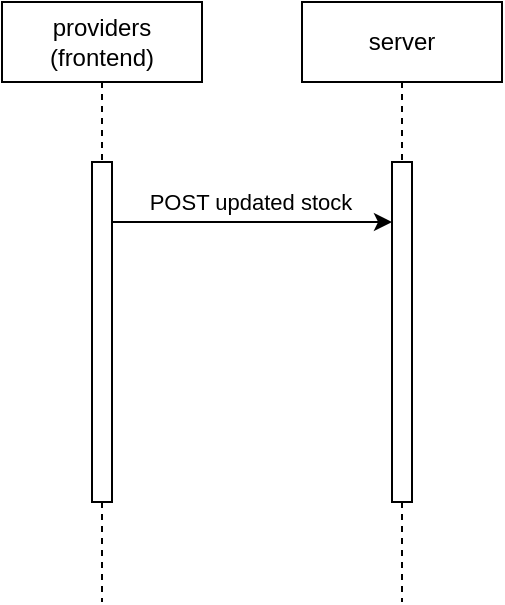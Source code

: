 <mxfile version="22.1.21" type="device">
  <diagram name="Page-1" id="2YBvvXClWsGukQMizWep">
    <mxGraphModel dx="744" dy="399" grid="1" gridSize="10" guides="1" tooltips="1" connect="1" arrows="1" fold="1" page="1" pageScale="1" pageWidth="850" pageHeight="1100" math="0" shadow="0">
      <root>
        <mxCell id="0" />
        <mxCell id="1" parent="0" />
        <mxCell id="aM9ryv3xv72pqoxQDRHE-5" value="server" style="shape=umlLifeline;perimeter=lifelinePerimeter;whiteSpace=wrap;html=1;container=0;dropTarget=0;collapsible=0;recursiveResize=0;outlineConnect=0;portConstraint=eastwest;newEdgeStyle={&quot;edgeStyle&quot;:&quot;elbowEdgeStyle&quot;,&quot;elbow&quot;:&quot;vertical&quot;,&quot;curved&quot;:0,&quot;rounded&quot;:0};" parent="1" vertex="1">
          <mxGeometry x="180" y="40" width="100" height="300" as="geometry" />
        </mxCell>
        <mxCell id="aM9ryv3xv72pqoxQDRHE-6" value="" style="html=1;points=[];perimeter=orthogonalPerimeter;outlineConnect=0;targetShapes=umlLifeline;portConstraint=eastwest;newEdgeStyle={&quot;edgeStyle&quot;:&quot;elbowEdgeStyle&quot;,&quot;elbow&quot;:&quot;vertical&quot;,&quot;curved&quot;:0,&quot;rounded&quot;:0};" parent="aM9ryv3xv72pqoxQDRHE-5" vertex="1">
          <mxGeometry x="45" y="80" width="10" height="170" as="geometry" />
        </mxCell>
        <mxCell id="EyiGyx5sTus0gzihgp87-27" value="providers (frontend)" style="shape=umlLifeline;perimeter=lifelinePerimeter;whiteSpace=wrap;html=1;container=0;dropTarget=0;collapsible=0;recursiveResize=0;outlineConnect=0;portConstraint=eastwest;newEdgeStyle={&quot;edgeStyle&quot;:&quot;elbowEdgeStyle&quot;,&quot;elbow&quot;:&quot;vertical&quot;,&quot;curved&quot;:0,&quot;rounded&quot;:0};" vertex="1" parent="1">
          <mxGeometry x="30" y="40" width="100" height="300" as="geometry" />
        </mxCell>
        <mxCell id="EyiGyx5sTus0gzihgp87-28" value="" style="html=1;points=[];perimeter=orthogonalPerimeter;outlineConnect=0;targetShapes=umlLifeline;portConstraint=eastwest;newEdgeStyle={&quot;edgeStyle&quot;:&quot;elbowEdgeStyle&quot;,&quot;elbow&quot;:&quot;vertical&quot;,&quot;curved&quot;:0,&quot;rounded&quot;:0};" vertex="1" parent="EyiGyx5sTus0gzihgp87-27">
          <mxGeometry x="45" y="80" width="10" height="170" as="geometry" />
        </mxCell>
        <mxCell id="EyiGyx5sTus0gzihgp87-29" value="" style="endArrow=classic;html=1;rounded=0;" edge="1" parent="1" source="EyiGyx5sTus0gzihgp87-28" target="aM9ryv3xv72pqoxQDRHE-6">
          <mxGeometry width="50" height="50" relative="1" as="geometry">
            <mxPoint x="90" y="150" as="sourcePoint" />
            <mxPoint x="220" y="150" as="targetPoint" />
            <Array as="points">
              <mxPoint x="185" y="150" />
            </Array>
          </mxGeometry>
        </mxCell>
        <mxCell id="EyiGyx5sTus0gzihgp87-30" value="POST updated stock" style="edgeLabel;html=1;align=center;verticalAlign=middle;resizable=0;points=[];" vertex="1" connectable="0" parent="EyiGyx5sTus0gzihgp87-29">
          <mxGeometry x="0.319" y="-1" relative="1" as="geometry">
            <mxPoint x="-24" y="-11" as="offset" />
          </mxGeometry>
        </mxCell>
      </root>
    </mxGraphModel>
  </diagram>
</mxfile>
